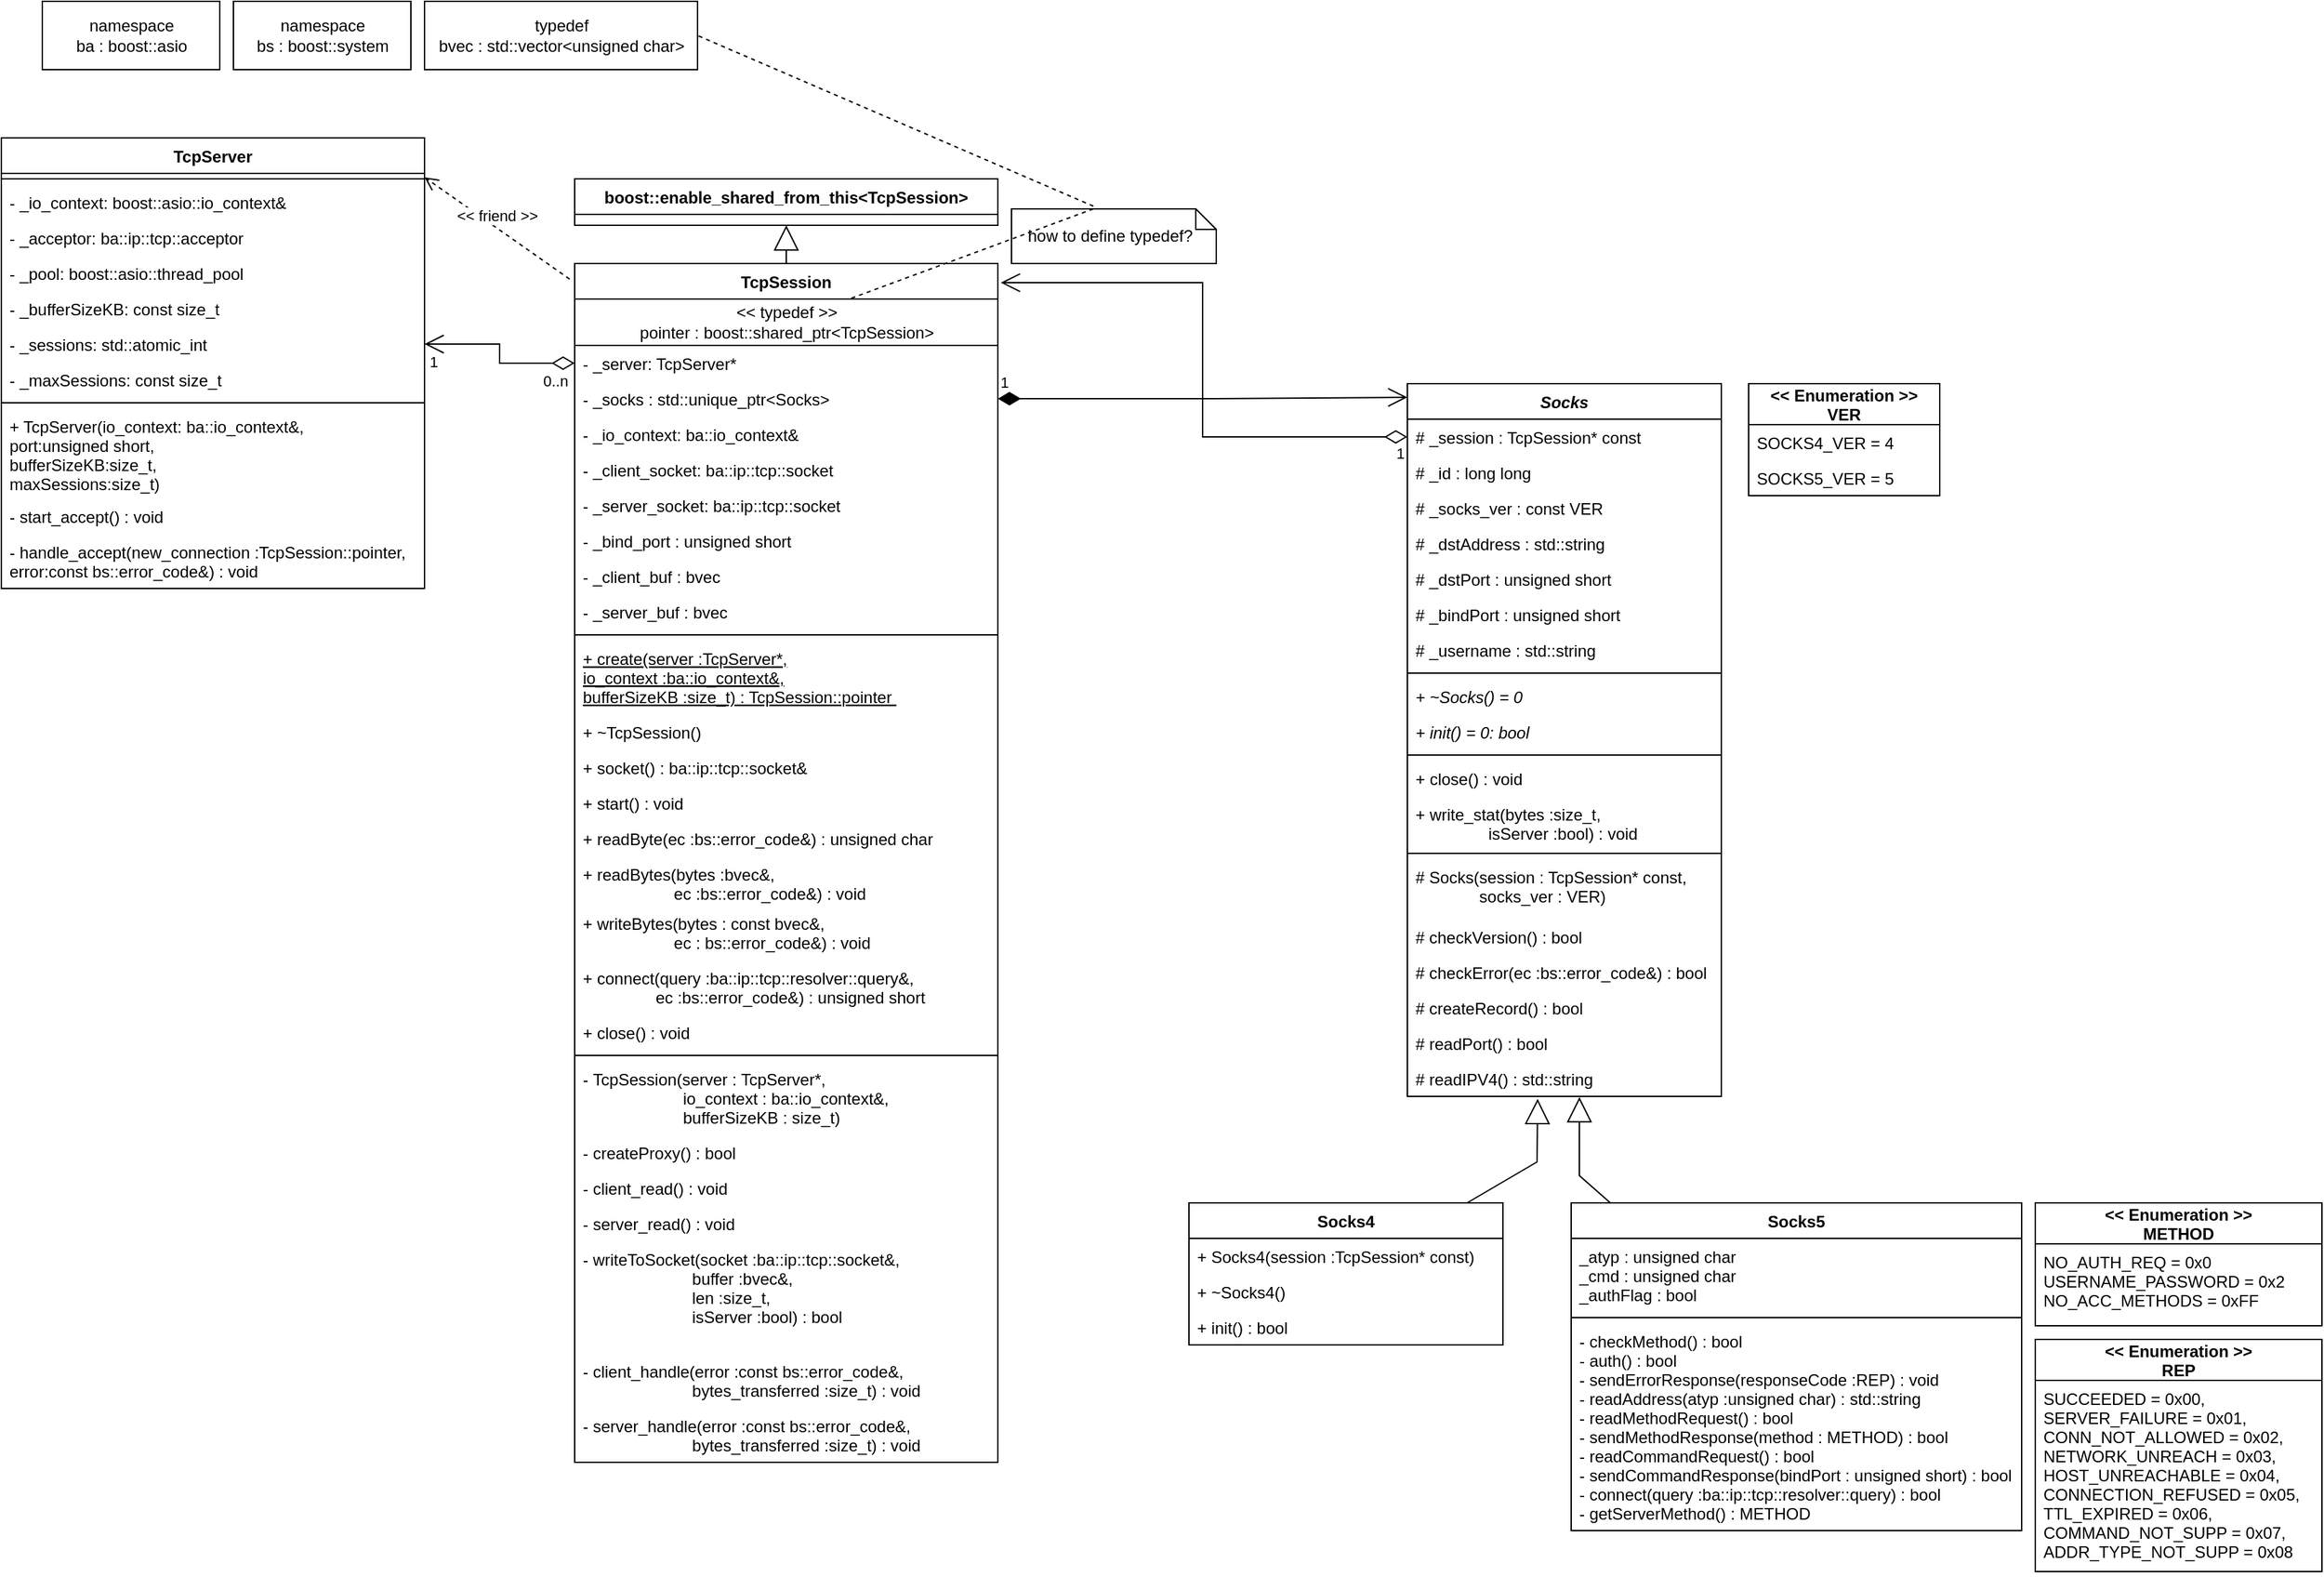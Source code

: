 <mxfile version="20.2.0" type="device"><diagram id="UIJXuqIEiAS7_5lKM8gC" name="Page-1"><mxGraphModel dx="1221" dy="1744" grid="1" gridSize="10" guides="1" tooltips="1" connect="1" arrows="1" fold="1" page="1" pageScale="1" pageWidth="850" pageHeight="1100" math="0" shadow="0"><root><mxCell id="0"/><mxCell id="1" parent="0"/><mxCell id="ldQl-NMYxCOX7F74w5O0-2" value="TcpServer" style="swimlane;fontStyle=1;align=center;verticalAlign=top;childLayout=stackLayout;horizontal=1;startSize=26;horizontalStack=0;resizeParent=1;resizeParentMax=0;resizeLast=0;collapsible=1;marginBottom=0;" parent="1" vertex="1"><mxGeometry x="30" y="40" width="310" height="330" as="geometry"/></mxCell><mxCell id="ldQl-NMYxCOX7F74w5O0-4" value="" style="line;strokeWidth=1;fillColor=none;align=left;verticalAlign=middle;spacingTop=-1;spacingLeft=3;spacingRight=3;rotatable=0;labelPosition=right;points=[];portConstraint=eastwest;" parent="ldQl-NMYxCOX7F74w5O0-2" vertex="1"><mxGeometry y="26" width="310" height="8" as="geometry"/></mxCell><mxCell id="ldQl-NMYxCOX7F74w5O0-3" value="- _io_context: boost::asio::io_context&amp;" style="text;strokeColor=none;fillColor=none;align=left;verticalAlign=top;spacingLeft=4;spacingRight=4;overflow=hidden;rotatable=0;points=[[0,0.5],[1,0.5]];portConstraint=eastwest;" parent="ldQl-NMYxCOX7F74w5O0-2" vertex="1"><mxGeometry y="34" width="310" height="26" as="geometry"/></mxCell><mxCell id="03dQwwkKUg44N4_VkBEl-83" value="- _acceptor: ba::ip::tcp::acceptor" style="text;strokeColor=none;fillColor=none;align=left;verticalAlign=top;spacingLeft=4;spacingRight=4;overflow=hidden;rotatable=0;points=[[0,0.5],[1,0.5]];portConstraint=eastwest;" vertex="1" parent="ldQl-NMYxCOX7F74w5O0-2"><mxGeometry y="60" width="310" height="26" as="geometry"/></mxCell><mxCell id="03dQwwkKUg44N4_VkBEl-84" value="- _pool: boost::asio::thread_pool" style="text;strokeColor=none;fillColor=none;align=left;verticalAlign=top;spacingLeft=4;spacingRight=4;overflow=hidden;rotatable=0;points=[[0,0.5],[1,0.5]];portConstraint=eastwest;" vertex="1" parent="ldQl-NMYxCOX7F74w5O0-2"><mxGeometry y="86" width="310" height="26" as="geometry"/></mxCell><mxCell id="03dQwwkKUg44N4_VkBEl-85" value="- _bufferSizeKB: const size_t" style="text;strokeColor=none;fillColor=none;align=left;verticalAlign=top;spacingLeft=4;spacingRight=4;overflow=hidden;rotatable=0;points=[[0,0.5],[1,0.5]];portConstraint=eastwest;" vertex="1" parent="ldQl-NMYxCOX7F74w5O0-2"><mxGeometry y="112" width="310" height="26" as="geometry"/></mxCell><mxCell id="03dQwwkKUg44N4_VkBEl-86" value="- _sessions: std::atomic_int" style="text;strokeColor=none;fillColor=none;align=left;verticalAlign=top;spacingLeft=4;spacingRight=4;overflow=hidden;rotatable=0;points=[[0,0.5],[1,0.5]];portConstraint=eastwest;" vertex="1" parent="ldQl-NMYxCOX7F74w5O0-2"><mxGeometry y="138" width="310" height="26" as="geometry"/></mxCell><mxCell id="03dQwwkKUg44N4_VkBEl-87" value="- _maxSessions: const size_t" style="text;strokeColor=none;fillColor=none;align=left;verticalAlign=top;spacingLeft=4;spacingRight=4;overflow=hidden;rotatable=0;points=[[0,0.5],[1,0.5]];portConstraint=eastwest;" vertex="1" parent="ldQl-NMYxCOX7F74w5O0-2"><mxGeometry y="164" width="310" height="26" as="geometry"/></mxCell><mxCell id="03dQwwkKUg44N4_VkBEl-88" value="" style="line;strokeWidth=1;fillColor=none;align=left;verticalAlign=middle;spacingTop=-1;spacingLeft=3;spacingRight=3;rotatable=0;labelPosition=right;points=[];portConstraint=eastwest;" vertex="1" parent="ldQl-NMYxCOX7F74w5O0-2"><mxGeometry y="190" width="310" height="8" as="geometry"/></mxCell><mxCell id="03dQwwkKUg44N4_VkBEl-89" value="+ TcpServer(io_context: ba::io_context&amp;, &#10;port:unsigned short,&#10;bufferSizeKB:size_t,&#10;maxSessions:size_t)" style="text;strokeColor=none;fillColor=none;align=left;verticalAlign=top;spacingLeft=4;spacingRight=4;overflow=hidden;rotatable=0;points=[[0,0.5],[1,0.5]];portConstraint=eastwest;labelBackgroundColor=default;" vertex="1" parent="ldQl-NMYxCOX7F74w5O0-2"><mxGeometry y="198" width="310" height="66" as="geometry"/></mxCell><mxCell id="03dQwwkKUg44N4_VkBEl-90" value="- start_accept() : void" style="text;strokeColor=none;fillColor=none;align=left;verticalAlign=top;spacingLeft=4;spacingRight=4;overflow=hidden;rotatable=0;points=[[0,0.5],[1,0.5]];portConstraint=eastwest;" vertex="1" parent="ldQl-NMYxCOX7F74w5O0-2"><mxGeometry y="264" width="310" height="26" as="geometry"/></mxCell><mxCell id="03dQwwkKUg44N4_VkBEl-91" value="- handle_accept(new_connection :TcpSession::pointer,&#10;error:const bs::error_code&amp;) : void" style="text;strokeColor=none;fillColor=none;align=left;verticalAlign=top;spacingLeft=4;spacingRight=4;overflow=hidden;rotatable=0;points=[[0,0.5],[1,0.5]];portConstraint=eastwest;" vertex="1" parent="ldQl-NMYxCOX7F74w5O0-2"><mxGeometry y="290" width="310" height="40" as="geometry"/></mxCell><mxCell id="03dQwwkKUg44N4_VkBEl-92" value="TcpSession" style="swimlane;fontStyle=1;align=center;verticalAlign=top;childLayout=stackLayout;horizontal=1;startSize=26;horizontalStack=0;resizeParent=1;resizeParentMax=0;resizeLast=0;collapsible=1;marginBottom=0;labelBackgroundColor=default;fixedWidth=0;resizable=1;" vertex="1" parent="1"><mxGeometry x="450" y="132" width="310" height="878" as="geometry"/></mxCell><mxCell id="03dQwwkKUg44N4_VkBEl-104" value="&amp;lt;&amp;lt; typedef &amp;gt;&amp;gt;&lt;br&gt;pointer : boost::shared_ptr&amp;lt;TcpSession&amp;gt;" style="html=1;labelBackgroundColor=default;fillColor=default;" vertex="1" parent="03dQwwkKUg44N4_VkBEl-92"><mxGeometry y="26" width="310" height="34" as="geometry"/></mxCell><mxCell id="03dQwwkKUg44N4_VkBEl-93" value="- _server: TcpServer* " style="text;strokeColor=none;fillColor=none;align=left;verticalAlign=top;spacingLeft=4;spacingRight=4;overflow=hidden;rotatable=0;points=[[0,0.5],[1,0.5]];portConstraint=eastwest;labelBackgroundColor=default;" vertex="1" parent="03dQwwkKUg44N4_VkBEl-92"><mxGeometry y="60" width="310" height="26" as="geometry"/></mxCell><mxCell id="03dQwwkKUg44N4_VkBEl-122" value="- _socks : std::unique_ptr&lt;Socks&gt; " style="text;strokeColor=none;fillColor=none;align=left;verticalAlign=top;spacingLeft=4;spacingRight=4;overflow=hidden;rotatable=0;points=[[0,0.5],[1,0.5]];portConstraint=eastwest;labelBackgroundColor=default;" vertex="1" parent="03dQwwkKUg44N4_VkBEl-92"><mxGeometry y="86" width="310" height="26" as="geometry"/></mxCell><mxCell id="03dQwwkKUg44N4_VkBEl-113" value="- _io_context: ba::io_context&amp;" style="text;strokeColor=none;fillColor=none;align=left;verticalAlign=top;spacingLeft=4;spacingRight=4;overflow=hidden;rotatable=0;points=[[0,0.5],[1,0.5]];portConstraint=eastwest;labelBackgroundColor=default;" vertex="1" parent="03dQwwkKUg44N4_VkBEl-92"><mxGeometry y="112" width="310" height="26" as="geometry"/></mxCell><mxCell id="03dQwwkKUg44N4_VkBEl-117" value="- _client_socket: ba::ip::tcp::socket" style="text;strokeColor=none;fillColor=none;align=left;verticalAlign=top;spacingLeft=4;spacingRight=4;overflow=hidden;rotatable=0;points=[[0,0.5],[1,0.5]];portConstraint=eastwest;labelBackgroundColor=default;" vertex="1" parent="03dQwwkKUg44N4_VkBEl-92"><mxGeometry y="138" width="310" height="26" as="geometry"/></mxCell><mxCell id="03dQwwkKUg44N4_VkBEl-118" value="- _server_socket: ba::ip::tcp::socket " style="text;strokeColor=none;fillColor=none;align=left;verticalAlign=top;spacingLeft=4;spacingRight=4;overflow=hidden;rotatable=0;points=[[0,0.5],[1,0.5]];portConstraint=eastwest;labelBackgroundColor=default;" vertex="1" parent="03dQwwkKUg44N4_VkBEl-92"><mxGeometry y="164" width="310" height="26" as="geometry"/></mxCell><mxCell id="03dQwwkKUg44N4_VkBEl-119" value="- _bind_port : unsigned short " style="text;strokeColor=none;fillColor=none;align=left;verticalAlign=top;spacingLeft=4;spacingRight=4;overflow=hidden;rotatable=0;points=[[0,0.5],[1,0.5]];portConstraint=eastwest;labelBackgroundColor=default;" vertex="1" parent="03dQwwkKUg44N4_VkBEl-92"><mxGeometry y="190" width="310" height="26" as="geometry"/></mxCell><mxCell id="03dQwwkKUg44N4_VkBEl-120" value="- _client_buf : bvec " style="text;strokeColor=none;fillColor=none;align=left;verticalAlign=top;spacingLeft=4;spacingRight=4;overflow=hidden;rotatable=0;points=[[0,0.5],[1,0.5]];portConstraint=eastwest;labelBackgroundColor=default;" vertex="1" parent="03dQwwkKUg44N4_VkBEl-92"><mxGeometry y="216" width="310" height="26" as="geometry"/></mxCell><mxCell id="03dQwwkKUg44N4_VkBEl-121" value="- _server_buf : bvec " style="text;strokeColor=none;fillColor=none;align=left;verticalAlign=top;spacingLeft=4;spacingRight=4;overflow=hidden;rotatable=0;points=[[0,0.5],[1,0.5]];portConstraint=eastwest;labelBackgroundColor=default;" vertex="1" parent="03dQwwkKUg44N4_VkBEl-92"><mxGeometry y="242" width="310" height="26" as="geometry"/></mxCell><mxCell id="03dQwwkKUg44N4_VkBEl-94" value="" style="line;strokeWidth=1;fillColor=none;align=left;verticalAlign=middle;spacingTop=-1;spacingLeft=3;spacingRight=3;rotatable=0;labelPosition=right;points=[];portConstraint=eastwest;labelBackgroundColor=default;" vertex="1" parent="03dQwwkKUg44N4_VkBEl-92"><mxGeometry y="268" width="310" height="8" as="geometry"/></mxCell><mxCell id="03dQwwkKUg44N4_VkBEl-95" value="+ create(server :TcpServer*,&#10;io_context :ba::io_context&amp;,&#10;bufferSizeKB :size_t) : TcpSession::pointer " style="text;strokeColor=none;fillColor=none;align=left;verticalAlign=top;spacingLeft=4;spacingRight=4;overflow=hidden;rotatable=0;points=[[0,0.5],[1,0.5]];portConstraint=eastwest;labelBackgroundColor=default;fontStyle=4" vertex="1" parent="03dQwwkKUg44N4_VkBEl-92"><mxGeometry y="276" width="310" height="54" as="geometry"/></mxCell><mxCell id="03dQwwkKUg44N4_VkBEl-123" value="+ ~TcpSession()" style="text;strokeColor=none;fillColor=none;align=left;verticalAlign=top;spacingLeft=4;spacingRight=4;overflow=hidden;rotatable=0;points=[[0,0.5],[1,0.5]];portConstraint=eastwest;labelBackgroundColor=default;" vertex="1" parent="03dQwwkKUg44N4_VkBEl-92"><mxGeometry y="330" width="310" height="26" as="geometry"/></mxCell><mxCell id="03dQwwkKUg44N4_VkBEl-124" value="+ socket() : ba::ip::tcp::socket&amp; " style="text;strokeColor=none;fillColor=none;align=left;verticalAlign=top;spacingLeft=4;spacingRight=4;overflow=hidden;rotatable=0;points=[[0,0.5],[1,0.5]];portConstraint=eastwest;labelBackgroundColor=default;" vertex="1" parent="03dQwwkKUg44N4_VkBEl-92"><mxGeometry y="356" width="310" height="26" as="geometry"/></mxCell><mxCell id="03dQwwkKUg44N4_VkBEl-125" value="+ start() : void" style="text;strokeColor=none;fillColor=none;align=left;verticalAlign=top;spacingLeft=4;spacingRight=4;overflow=hidden;rotatable=0;points=[[0,0.5],[1,0.5]];portConstraint=eastwest;labelBackgroundColor=default;" vertex="1" parent="03dQwwkKUg44N4_VkBEl-92"><mxGeometry y="382" width="310" height="26" as="geometry"/></mxCell><mxCell id="03dQwwkKUg44N4_VkBEl-126" value="+ readByte(ec :bs::error_code&amp;) : unsigned char " style="text;strokeColor=none;fillColor=none;align=left;verticalAlign=top;spacingLeft=4;spacingRight=4;overflow=hidden;rotatable=0;points=[[0,0.5],[1,0.5]];portConstraint=eastwest;labelBackgroundColor=default;" vertex="1" parent="03dQwwkKUg44N4_VkBEl-92"><mxGeometry y="408" width="310" height="26" as="geometry"/></mxCell><mxCell id="03dQwwkKUg44N4_VkBEl-127" value="+ readBytes(bytes :bvec&amp;,&#10;                    ec :bs::error_code&amp;) : void" style="text;strokeColor=none;fillColor=none;align=left;verticalAlign=top;spacingLeft=4;spacingRight=4;overflow=hidden;rotatable=0;points=[[0,0.5],[1,0.5]];portConstraint=eastwest;labelBackgroundColor=default;" vertex="1" parent="03dQwwkKUg44N4_VkBEl-92"><mxGeometry y="434" width="310" height="36" as="geometry"/></mxCell><mxCell id="03dQwwkKUg44N4_VkBEl-128" value="+ writeBytes(bytes : const bvec&amp;,&#10;                    ec : bs::error_code&amp;) : void " style="text;strokeColor=none;fillColor=none;align=left;verticalAlign=top;spacingLeft=4;spacingRight=4;overflow=hidden;rotatable=0;points=[[0,0.5],[1,0.5]];portConstraint=eastwest;labelBackgroundColor=default;" vertex="1" parent="03dQwwkKUg44N4_VkBEl-92"><mxGeometry y="470" width="310" height="40" as="geometry"/></mxCell><mxCell id="03dQwwkKUg44N4_VkBEl-129" value="+ connect(query :ba::ip::tcp::resolver::query&amp;,&#10;                ec :bs::error_code&amp;) : unsigned short " style="text;strokeColor=none;fillColor=none;align=left;verticalAlign=top;spacingLeft=4;spacingRight=4;overflow=hidden;rotatable=0;points=[[0,0.5],[1,0.5]];portConstraint=eastwest;labelBackgroundColor=default;" vertex="1" parent="03dQwwkKUg44N4_VkBEl-92"><mxGeometry y="510" width="310" height="40" as="geometry"/></mxCell><mxCell id="03dQwwkKUg44N4_VkBEl-130" value="+ close() : void" style="text;strokeColor=none;fillColor=none;align=left;verticalAlign=top;spacingLeft=4;spacingRight=4;overflow=hidden;rotatable=0;points=[[0,0.5],[1,0.5]];portConstraint=eastwest;labelBackgroundColor=default;" vertex="1" parent="03dQwwkKUg44N4_VkBEl-92"><mxGeometry y="550" width="310" height="26" as="geometry"/></mxCell><mxCell id="03dQwwkKUg44N4_VkBEl-138" value="" style="line;strokeWidth=1;fillColor=none;align=left;verticalAlign=middle;spacingTop=-1;spacingLeft=3;spacingRight=3;rotatable=0;labelPosition=right;points=[];portConstraint=eastwest;labelBackgroundColor=default;" vertex="1" parent="03dQwwkKUg44N4_VkBEl-92"><mxGeometry y="576" width="310" height="8" as="geometry"/></mxCell><mxCell id="03dQwwkKUg44N4_VkBEl-131" value="- TcpSession(server : TcpServer*,&#10;                      io_context : ba::io_context&amp;,&#10;                      bufferSizeKB : size_t)" style="text;strokeColor=none;fillColor=none;align=left;verticalAlign=top;spacingLeft=4;spacingRight=4;overflow=hidden;rotatable=0;points=[[0,0.5],[1,0.5]];portConstraint=eastwest;labelBackgroundColor=default;" vertex="1" parent="03dQwwkKUg44N4_VkBEl-92"><mxGeometry y="584" width="310" height="54" as="geometry"/></mxCell><mxCell id="03dQwwkKUg44N4_VkBEl-132" value="- createProxy() : bool " style="text;strokeColor=none;fillColor=none;align=left;verticalAlign=top;spacingLeft=4;spacingRight=4;overflow=hidden;rotatable=0;points=[[0,0.5],[1,0.5]];portConstraint=eastwest;labelBackgroundColor=default;" vertex="1" parent="03dQwwkKUg44N4_VkBEl-92"><mxGeometry y="638" width="310" height="26" as="geometry"/></mxCell><mxCell id="03dQwwkKUg44N4_VkBEl-133" value="- client_read() : void" style="text;strokeColor=none;fillColor=none;align=left;verticalAlign=top;spacingLeft=4;spacingRight=4;overflow=hidden;rotatable=0;points=[[0,0.5],[1,0.5]];portConstraint=eastwest;labelBackgroundColor=default;" vertex="1" parent="03dQwwkKUg44N4_VkBEl-92"><mxGeometry y="664" width="310" height="26" as="geometry"/></mxCell><mxCell id="03dQwwkKUg44N4_VkBEl-134" value="- server_read() : void" style="text;strokeColor=none;fillColor=none;align=left;verticalAlign=top;spacingLeft=4;spacingRight=4;overflow=hidden;rotatable=0;points=[[0,0.5],[1,0.5]];portConstraint=eastwest;labelBackgroundColor=default;" vertex="1" parent="03dQwwkKUg44N4_VkBEl-92"><mxGeometry y="690" width="310" height="26" as="geometry"/></mxCell><mxCell id="03dQwwkKUg44N4_VkBEl-135" value="- writeToSocket(socket :ba::ip::tcp::socket&amp;,&#10;                        buffer :bvec&amp;,&#10;                        len :size_t,&#10;                        isServer :bool) : bool " style="text;strokeColor=none;fillColor=none;align=left;verticalAlign=top;spacingLeft=4;spacingRight=4;overflow=hidden;rotatable=0;points=[[0,0.5],[1,0.5]];portConstraint=eastwest;labelBackgroundColor=default;" vertex="1" parent="03dQwwkKUg44N4_VkBEl-92"><mxGeometry y="716" width="310" height="82" as="geometry"/></mxCell><mxCell id="03dQwwkKUg44N4_VkBEl-136" value="- client_handle(error :const bs::error_code&amp;,&#10;                        bytes_transferred :size_t) : void " style="text;strokeColor=none;fillColor=none;align=left;verticalAlign=top;spacingLeft=4;spacingRight=4;overflow=hidden;rotatable=0;points=[[0,0.5],[1,0.5]];portConstraint=eastwest;labelBackgroundColor=default;" vertex="1" parent="03dQwwkKUg44N4_VkBEl-92"><mxGeometry y="798" width="310" height="40" as="geometry"/></mxCell><mxCell id="03dQwwkKUg44N4_VkBEl-137" value="- server_handle(error :const bs::error_code&amp;,&#10;                        bytes_transferred :size_t) : void " style="text;strokeColor=none;fillColor=none;align=left;verticalAlign=top;spacingLeft=4;spacingRight=4;overflow=hidden;rotatable=0;points=[[0,0.5],[1,0.5]];portConstraint=eastwest;labelBackgroundColor=default;" vertex="1" parent="03dQwwkKUg44N4_VkBEl-92"><mxGeometry y="838" width="310" height="40" as="geometry"/></mxCell><mxCell id="03dQwwkKUg44N4_VkBEl-96" value="&amp;lt;&amp;lt; friend &amp;gt;&amp;gt;" style="html=1;verticalAlign=bottom;endArrow=open;dashed=1;endSize=8;rounded=0;entryX=1;entryY=0.356;entryDx=0;entryDy=0;entryPerimeter=0;exitX=-0.012;exitY=0.013;exitDx=0;exitDy=0;exitPerimeter=0;" edge="1" parent="1" source="03dQwwkKUg44N4_VkBEl-92" target="ldQl-NMYxCOX7F74w5O0-4"><mxGeometry relative="1" as="geometry"><mxPoint x="470" y="130" as="sourcePoint"/><mxPoint x="350" y="50" as="targetPoint"/></mxGeometry></mxCell><mxCell id="03dQwwkKUg44N4_VkBEl-97" value="boost::enable_shared_from_this&lt;TcpSession&gt;" style="swimlane;fontStyle=1;align=center;verticalAlign=top;childLayout=stackLayout;horizontal=1;startSize=26;horizontalStack=0;resizeParent=1;resizeParentMax=0;resizeLast=0;collapsible=1;marginBottom=0;labelBackgroundColor=default;" vertex="1" parent="1"><mxGeometry x="450" y="70" width="310" height="34" as="geometry"/></mxCell><mxCell id="03dQwwkKUg44N4_VkBEl-101" value="" style="endArrow=block;endSize=16;endFill=0;html=1;rounded=0;" edge="1" parent="1" source="03dQwwkKUg44N4_VkBEl-92" target="03dQwwkKUg44N4_VkBEl-97"><mxGeometry width="160" relative="1" as="geometry"><mxPoint x="490" y="150" as="sourcePoint"/><mxPoint x="650" y="150" as="targetPoint"/></mxGeometry></mxCell><mxCell id="03dQwwkKUg44N4_VkBEl-107" value="how to define typedef?" style="shape=note;size=15;align=left;spacingLeft=10;html=1;whiteSpace=wrap;labelBackgroundColor=default;fillColor=default;" vertex="1" parent="1"><mxGeometry x="770" y="92" width="150" height="40" as="geometry"/></mxCell><mxCell id="03dQwwkKUg44N4_VkBEl-108" value="" style="edgeStyle=none;endArrow=none;exitX=0.4;exitY=0;dashed=1;html=1;rounded=0;" edge="1" source="03dQwwkKUg44N4_VkBEl-107" parent="1" target="03dQwwkKUg44N4_VkBEl-104"><mxGeometry x="1" relative="1" as="geometry"><mxPoint x="620" y="290" as="targetPoint"/></mxGeometry></mxCell><mxCell id="03dQwwkKUg44N4_VkBEl-110" value="" style="endArrow=open;html=1;endSize=12;startArrow=diamondThin;startSize=14;startFill=0;edgeStyle=orthogonalEdgeStyle;rounded=0;" edge="1" parent="1" source="03dQwwkKUg44N4_VkBEl-93" target="03dQwwkKUg44N4_VkBEl-86"><mxGeometry relative="1" as="geometry"><mxPoint x="425" y="260" as="sourcePoint"/><mxPoint x="340" y="70" as="targetPoint"/><Array as="points"/></mxGeometry></mxCell><mxCell id="03dQwwkKUg44N4_VkBEl-111" value="0..n" style="edgeLabel;resizable=0;html=1;align=left;verticalAlign=top;labelBackgroundColor=default;fillColor=default;" connectable="0" vertex="1" parent="03dQwwkKUg44N4_VkBEl-110"><mxGeometry x="-1" relative="1" as="geometry"><mxPoint x="-25" as="offset"/></mxGeometry></mxCell><mxCell id="03dQwwkKUg44N4_VkBEl-112" value="1" style="edgeLabel;resizable=0;html=1;align=right;verticalAlign=top;labelBackgroundColor=default;fillColor=default;" connectable="0" vertex="1" parent="03dQwwkKUg44N4_VkBEl-110"><mxGeometry x="1" relative="1" as="geometry"><mxPoint x="10" as="offset"/></mxGeometry></mxCell><mxCell id="03dQwwkKUg44N4_VkBEl-114" value="namespace&lt;br&gt;ba : boost::asio" style="html=1;labelBackgroundColor=default;fillColor=default;" vertex="1" parent="1"><mxGeometry x="60" y="-60" width="130" height="50" as="geometry"/></mxCell><mxCell id="03dQwwkKUg44N4_VkBEl-115" value="namespace&lt;br&gt;bs : boost::system" style="html=1;labelBackgroundColor=default;fillColor=default;" vertex="1" parent="1"><mxGeometry x="200" y="-60" width="130" height="50" as="geometry"/></mxCell><mxCell id="03dQwwkKUg44N4_VkBEl-116" value="typedef&lt;br&gt;bvec : std::vector&amp;lt;unsigned char&amp;gt;" style="html=1;labelBackgroundColor=default;fillColor=default;" vertex="1" parent="1"><mxGeometry x="340" y="-60" width="200" height="50" as="geometry"/></mxCell><mxCell id="03dQwwkKUg44N4_VkBEl-139" value="Socks" style="swimlane;fontStyle=3;align=center;verticalAlign=top;childLayout=stackLayout;horizontal=1;startSize=26;horizontalStack=0;resizeParent=1;resizeParentMax=0;resizeLast=0;collapsible=1;marginBottom=0;labelBackgroundColor=default;fillColor=default;" vertex="1" parent="1"><mxGeometry x="1060" y="220" width="230" height="522" as="geometry"/></mxCell><mxCell id="03dQwwkKUg44N4_VkBEl-140" value="# _session : TcpSession* const" style="text;strokeColor=none;fillColor=none;align=left;verticalAlign=top;spacingLeft=4;spacingRight=4;overflow=hidden;rotatable=0;points=[[0,0.5],[1,0.5]];portConstraint=eastwest;labelBackgroundColor=default;" vertex="1" parent="03dQwwkKUg44N4_VkBEl-139"><mxGeometry y="26" width="230" height="26" as="geometry"/></mxCell><mxCell id="03dQwwkKUg44N4_VkBEl-146" value="# _id : long long " style="text;strokeColor=none;fillColor=none;align=left;verticalAlign=top;spacingLeft=4;spacingRight=4;overflow=hidden;rotatable=0;points=[[0,0.5],[1,0.5]];portConstraint=eastwest;labelBackgroundColor=default;" vertex="1" parent="03dQwwkKUg44N4_VkBEl-139"><mxGeometry y="52" width="230" height="26" as="geometry"/></mxCell><mxCell id="03dQwwkKUg44N4_VkBEl-147" value="# _socks_ver : const VER " style="text;strokeColor=none;fillColor=none;align=left;verticalAlign=top;spacingLeft=4;spacingRight=4;overflow=hidden;rotatable=0;points=[[0,0.5],[1,0.5]];portConstraint=eastwest;labelBackgroundColor=default;" vertex="1" parent="03dQwwkKUg44N4_VkBEl-139"><mxGeometry y="78" width="230" height="26" as="geometry"/></mxCell><mxCell id="03dQwwkKUg44N4_VkBEl-148" value="# _dstAddress : std::string " style="text;strokeColor=none;fillColor=none;align=left;verticalAlign=top;spacingLeft=4;spacingRight=4;overflow=hidden;rotatable=0;points=[[0,0.5],[1,0.5]];portConstraint=eastwest;labelBackgroundColor=default;" vertex="1" parent="03dQwwkKUg44N4_VkBEl-139"><mxGeometry y="104" width="230" height="26" as="geometry"/></mxCell><mxCell id="03dQwwkKUg44N4_VkBEl-150" value="# _dstPort : unsigned short" style="text;strokeColor=none;fillColor=none;align=left;verticalAlign=top;spacingLeft=4;spacingRight=4;overflow=hidden;rotatable=0;points=[[0,0.5],[1,0.5]];portConstraint=eastwest;labelBackgroundColor=default;" vertex="1" parent="03dQwwkKUg44N4_VkBEl-139"><mxGeometry y="130" width="230" height="26" as="geometry"/></mxCell><mxCell id="03dQwwkKUg44N4_VkBEl-151" value="# _bindPort : unsigned short " style="text;strokeColor=none;fillColor=none;align=left;verticalAlign=top;spacingLeft=4;spacingRight=4;overflow=hidden;rotatable=0;points=[[0,0.5],[1,0.5]];portConstraint=eastwest;labelBackgroundColor=default;" vertex="1" parent="03dQwwkKUg44N4_VkBEl-139"><mxGeometry y="156" width="230" height="26" as="geometry"/></mxCell><mxCell id="03dQwwkKUg44N4_VkBEl-152" value="# _username : std::string " style="text;strokeColor=none;fillColor=none;align=left;verticalAlign=top;spacingLeft=4;spacingRight=4;overflow=hidden;rotatable=0;points=[[0,0.5],[1,0.5]];portConstraint=eastwest;labelBackgroundColor=default;" vertex="1" parent="03dQwwkKUg44N4_VkBEl-139"><mxGeometry y="182" width="230" height="26" as="geometry"/></mxCell><mxCell id="03dQwwkKUg44N4_VkBEl-141" value="" style="line;strokeWidth=1;fillColor=none;align=left;verticalAlign=middle;spacingTop=-1;spacingLeft=3;spacingRight=3;rotatable=0;labelPosition=right;points=[];portConstraint=eastwest;labelBackgroundColor=default;" vertex="1" parent="03dQwwkKUg44N4_VkBEl-139"><mxGeometry y="208" width="230" height="8" as="geometry"/></mxCell><mxCell id="03dQwwkKUg44N4_VkBEl-159" value="+ ~Socks() = 0" style="text;strokeColor=none;fillColor=none;align=left;verticalAlign=top;spacingLeft=4;spacingRight=4;overflow=hidden;rotatable=0;points=[[0,0.5],[1,0.5]];portConstraint=eastwest;labelBackgroundColor=default;fontStyle=2" vertex="1" parent="03dQwwkKUg44N4_VkBEl-139"><mxGeometry y="216" width="230" height="26" as="geometry"/></mxCell><mxCell id="03dQwwkKUg44N4_VkBEl-160" value="+ init() = 0: bool " style="text;strokeColor=none;fillColor=none;align=left;verticalAlign=top;spacingLeft=4;spacingRight=4;overflow=hidden;rotatable=0;points=[[0,0.5],[1,0.5]];portConstraint=eastwest;labelBackgroundColor=default;fontStyle=2" vertex="1" parent="03dQwwkKUg44N4_VkBEl-139"><mxGeometry y="242" width="230" height="26" as="geometry"/></mxCell><mxCell id="03dQwwkKUg44N4_VkBEl-163" value="" style="line;strokeWidth=1;fillColor=none;align=left;verticalAlign=middle;spacingTop=-1;spacingLeft=3;spacingRight=3;rotatable=0;labelPosition=right;points=[];portConstraint=eastwest;labelBackgroundColor=default;" vertex="1" parent="03dQwwkKUg44N4_VkBEl-139"><mxGeometry y="268" width="230" height="8" as="geometry"/></mxCell><mxCell id="03dQwwkKUg44N4_VkBEl-161" value="+ close() : void" style="text;strokeColor=none;fillColor=none;align=left;verticalAlign=top;spacingLeft=4;spacingRight=4;overflow=hidden;rotatable=0;points=[[0,0.5],[1,0.5]];portConstraint=eastwest;labelBackgroundColor=default;fontStyle=0" vertex="1" parent="03dQwwkKUg44N4_VkBEl-139"><mxGeometry y="276" width="230" height="26" as="geometry"/></mxCell><mxCell id="03dQwwkKUg44N4_VkBEl-162" value="+ write_stat(bytes :size_t,&#10;                isServer :bool) : void " style="text;strokeColor=none;fillColor=none;align=left;verticalAlign=top;spacingLeft=4;spacingRight=4;overflow=hidden;rotatable=0;points=[[0,0.5],[1,0.5]];portConstraint=eastwest;labelBackgroundColor=default;" vertex="1" parent="03dQwwkKUg44N4_VkBEl-139"><mxGeometry y="302" width="230" height="38" as="geometry"/></mxCell><mxCell id="03dQwwkKUg44N4_VkBEl-158" value="" style="line;strokeWidth=1;fillColor=none;align=left;verticalAlign=middle;spacingTop=-1;spacingLeft=3;spacingRight=3;rotatable=0;labelPosition=right;points=[];portConstraint=eastwest;labelBackgroundColor=default;" vertex="1" parent="03dQwwkKUg44N4_VkBEl-139"><mxGeometry y="340" width="230" height="8" as="geometry"/></mxCell><mxCell id="03dQwwkKUg44N4_VkBEl-142" value="# Socks(session : TcpSession* const,&#10;              socks_ver : VER)" style="text;strokeColor=none;fillColor=none;align=left;verticalAlign=top;spacingLeft=4;spacingRight=4;overflow=hidden;rotatable=0;points=[[0,0.5],[1,0.5]];portConstraint=eastwest;labelBackgroundColor=default;" vertex="1" parent="03dQwwkKUg44N4_VkBEl-139"><mxGeometry y="348" width="230" height="44" as="geometry"/></mxCell><mxCell id="03dQwwkKUg44N4_VkBEl-153" value="# checkVersion() : bool " style="text;strokeColor=none;fillColor=none;align=left;verticalAlign=top;spacingLeft=4;spacingRight=4;overflow=hidden;rotatable=0;points=[[0,0.5],[1,0.5]];portConstraint=eastwest;labelBackgroundColor=default;" vertex="1" parent="03dQwwkKUg44N4_VkBEl-139"><mxGeometry y="392" width="230" height="26" as="geometry"/></mxCell><mxCell id="03dQwwkKUg44N4_VkBEl-154" value="# checkError(ec :bs::error_code&amp;) : bool " style="text;strokeColor=none;fillColor=none;align=left;verticalAlign=top;spacingLeft=4;spacingRight=4;overflow=hidden;rotatable=0;points=[[0,0.5],[1,0.5]];portConstraint=eastwest;labelBackgroundColor=default;" vertex="1" parent="03dQwwkKUg44N4_VkBEl-139"><mxGeometry y="418" width="230" height="26" as="geometry"/></mxCell><mxCell id="03dQwwkKUg44N4_VkBEl-155" value="# createRecord() : bool" style="text;strokeColor=none;fillColor=none;align=left;verticalAlign=top;spacingLeft=4;spacingRight=4;overflow=hidden;rotatable=0;points=[[0,0.5],[1,0.5]];portConstraint=eastwest;labelBackgroundColor=default;" vertex="1" parent="03dQwwkKUg44N4_VkBEl-139"><mxGeometry y="444" width="230" height="26" as="geometry"/></mxCell><mxCell id="03dQwwkKUg44N4_VkBEl-156" value="# readPort() : bool " style="text;strokeColor=none;fillColor=none;align=left;verticalAlign=top;spacingLeft=4;spacingRight=4;overflow=hidden;rotatable=0;points=[[0,0.5],[1,0.5]];portConstraint=eastwest;labelBackgroundColor=default;" vertex="1" parent="03dQwwkKUg44N4_VkBEl-139"><mxGeometry y="470" width="230" height="26" as="geometry"/></mxCell><mxCell id="03dQwwkKUg44N4_VkBEl-157" value="# readIPV4() : std::string " style="text;strokeColor=none;fillColor=none;align=left;verticalAlign=top;spacingLeft=4;spacingRight=4;overflow=hidden;rotatable=0;points=[[0,0.5],[1,0.5]];portConstraint=eastwest;labelBackgroundColor=default;" vertex="1" parent="03dQwwkKUg44N4_VkBEl-139"><mxGeometry y="496" width="230" height="26" as="geometry"/></mxCell><mxCell id="03dQwwkKUg44N4_VkBEl-143" value="1" style="endArrow=open;html=1;endSize=12;startArrow=diamondThin;startSize=14;startFill=1;edgeStyle=orthogonalEdgeStyle;align=left;verticalAlign=bottom;rounded=0;" edge="1" parent="1" source="03dQwwkKUg44N4_VkBEl-122"><mxGeometry x="-1" y="3" relative="1" as="geometry"><mxPoint x="760" y="230" as="sourcePoint"/><mxPoint x="1060" y="230" as="targetPoint"/></mxGeometry></mxCell><mxCell id="03dQwwkKUg44N4_VkBEl-144" value="" style="edgeStyle=none;endArrow=none;dashed=1;html=1;rounded=0;entryX=1;entryY=0.5;entryDx=0;entryDy=0;" edge="1" parent="1" target="03dQwwkKUg44N4_VkBEl-116"><mxGeometry x="1" relative="1" as="geometry"><mxPoint x="661.084" y="168" as="targetPoint"/><mxPoint x="830" y="90" as="sourcePoint"/></mxGeometry></mxCell><mxCell id="03dQwwkKUg44N4_VkBEl-145" value="1" style="endArrow=open;html=1;endSize=12;startArrow=diamondThin;startSize=14;startFill=0;edgeStyle=orthogonalEdgeStyle;align=left;verticalAlign=bottom;rounded=0;entryX=1.007;entryY=0.016;entryDx=0;entryDy=0;entryPerimeter=0;" edge="1" parent="1" source="03dQwwkKUg44N4_VkBEl-140" target="03dQwwkKUg44N4_VkBEl-92"><mxGeometry x="-0.951" y="21" relative="1" as="geometry"><mxPoint x="1040" y="280" as="sourcePoint"/><mxPoint x="770" y="242" as="targetPoint"/><mxPoint as="offset"/></mxGeometry></mxCell><mxCell id="03dQwwkKUg44N4_VkBEl-164" value="&lt;&lt; Enumeration &gt;&gt;&#10;VER" style="swimlane;fontStyle=1;childLayout=stackLayout;horizontal=1;startSize=30;fillColor=none;horizontalStack=0;resizeParent=1;resizeParentMax=0;resizeLast=0;collapsible=1;marginBottom=0;labelBackgroundColor=default;" vertex="1" parent="1"><mxGeometry x="1310" y="220" width="140" height="82" as="geometry"/></mxCell><mxCell id="03dQwwkKUg44N4_VkBEl-165" value="SOCKS4_VER = 4" style="text;strokeColor=none;fillColor=none;align=left;verticalAlign=top;spacingLeft=4;spacingRight=4;overflow=hidden;rotatable=0;points=[[0,0.5],[1,0.5]];portConstraint=eastwest;labelBackgroundColor=default;" vertex="1" parent="03dQwwkKUg44N4_VkBEl-164"><mxGeometry y="30" width="140" height="26" as="geometry"/></mxCell><mxCell id="03dQwwkKUg44N4_VkBEl-166" value="SOCKS5_VER = 5" style="text;strokeColor=none;fillColor=none;align=left;verticalAlign=top;spacingLeft=4;spacingRight=4;overflow=hidden;rotatable=0;points=[[0,0.5],[1,0.5]];portConstraint=eastwest;labelBackgroundColor=default;" vertex="1" parent="03dQwwkKUg44N4_VkBEl-164"><mxGeometry y="56" width="140" height="26" as="geometry"/></mxCell><mxCell id="03dQwwkKUg44N4_VkBEl-168" value="Socks4" style="swimlane;fontStyle=1;childLayout=stackLayout;horizontal=1;startSize=26;fillColor=none;horizontalStack=0;resizeParent=1;resizeParentMax=0;resizeLast=0;collapsible=1;marginBottom=0;labelBackgroundColor=default;" vertex="1" parent="1"><mxGeometry x="900" y="820" width="230" height="104" as="geometry"/></mxCell><mxCell id="03dQwwkKUg44N4_VkBEl-169" value="+ Socks4(session :TcpSession* const)" style="text;strokeColor=none;fillColor=none;align=left;verticalAlign=top;spacingLeft=4;spacingRight=4;overflow=hidden;rotatable=0;points=[[0,0.5],[1,0.5]];portConstraint=eastwest;labelBackgroundColor=default;" vertex="1" parent="03dQwwkKUg44N4_VkBEl-168"><mxGeometry y="26" width="230" height="26" as="geometry"/></mxCell><mxCell id="03dQwwkKUg44N4_VkBEl-170" value="+ ~Socks4()" style="text;strokeColor=none;fillColor=none;align=left;verticalAlign=top;spacingLeft=4;spacingRight=4;overflow=hidden;rotatable=0;points=[[0,0.5],[1,0.5]];portConstraint=eastwest;labelBackgroundColor=default;" vertex="1" parent="03dQwwkKUg44N4_VkBEl-168"><mxGeometry y="52" width="230" height="26" as="geometry"/></mxCell><mxCell id="03dQwwkKUg44N4_VkBEl-171" value="+ init() : bool" style="text;strokeColor=none;fillColor=none;align=left;verticalAlign=top;spacingLeft=4;spacingRight=4;overflow=hidden;rotatable=0;points=[[0,0.5],[1,0.5]];portConstraint=eastwest;labelBackgroundColor=default;" vertex="1" parent="03dQwwkKUg44N4_VkBEl-168"><mxGeometry y="78" width="230" height="26" as="geometry"/></mxCell><mxCell id="03dQwwkKUg44N4_VkBEl-172" value="" style="endArrow=block;endSize=16;endFill=0;html=1;rounded=0;entryX=0.415;entryY=1.069;entryDx=0;entryDy=0;entryPerimeter=0;" edge="1" parent="1" source="03dQwwkKUg44N4_VkBEl-168" target="03dQwwkKUg44N4_VkBEl-157"><mxGeometry x="-1" y="118" width="160" relative="1" as="geometry"><mxPoint x="1120" y="820" as="sourcePoint"/><mxPoint x="1010" y="750" as="targetPoint"/><Array as="points"><mxPoint x="1155" y="790"/></Array><mxPoint x="-22" y="27" as="offset"/></mxGeometry></mxCell><mxCell id="03dQwwkKUg44N4_VkBEl-177" value="Socks5" style="swimlane;fontStyle=1;align=center;verticalAlign=top;childLayout=stackLayout;horizontal=1;startSize=26;horizontalStack=0;resizeParent=1;resizeParentMax=0;resizeLast=0;collapsible=1;marginBottom=0;labelBackgroundColor=default;fillColor=default;" vertex="1" parent="1"><mxGeometry x="1180" y="820" width="330" height="240" as="geometry"/></mxCell><mxCell id="03dQwwkKUg44N4_VkBEl-178" value="_atyp : unsigned char&#10;_cmd : unsigned char &#10;_authFlag : bool " style="text;strokeColor=none;fillColor=none;align=left;verticalAlign=top;spacingLeft=4;spacingRight=4;overflow=hidden;rotatable=0;points=[[0,0.5],[1,0.5]];portConstraint=eastwest;labelBackgroundColor=default;" vertex="1" parent="03dQwwkKUg44N4_VkBEl-177"><mxGeometry y="26" width="330" height="54" as="geometry"/></mxCell><mxCell id="03dQwwkKUg44N4_VkBEl-179" value="" style="line;strokeWidth=1;fillColor=none;align=left;verticalAlign=middle;spacingTop=-1;spacingLeft=3;spacingRight=3;rotatable=0;labelPosition=right;points=[];portConstraint=eastwest;labelBackgroundColor=default;" vertex="1" parent="03dQwwkKUg44N4_VkBEl-177"><mxGeometry y="80" width="330" height="8" as="geometry"/></mxCell><mxCell id="03dQwwkKUg44N4_VkBEl-180" value="- checkMethod() : bool &#10;- auth() : bool&#10;- sendErrorResponse(responseCode :REP) : void&#10;- readAddress(atyp :unsigned char) : std::string&#10;- readMethodRequest() : bool&#10;- sendMethodResponse(method : METHOD) : bool&#10;- readCommandRequest() : bool&#10;- sendCommandResponse(bindPort : unsigned short) : bool&#10;- connect(query :ba::ip::tcp::resolver::query) : bool&#10;- getServerMethod() : METHOD " style="text;strokeColor=none;fillColor=none;align=left;verticalAlign=top;spacingLeft=4;spacingRight=4;overflow=hidden;rotatable=0;points=[[0,0.5],[1,0.5]];portConstraint=eastwest;labelBackgroundColor=default;" vertex="1" parent="03dQwwkKUg44N4_VkBEl-177"><mxGeometry y="88" width="330" height="152" as="geometry"/></mxCell><mxCell id="03dQwwkKUg44N4_VkBEl-181" value="" style="endArrow=block;endSize=16;endFill=0;html=1;rounded=0;entryX=0.548;entryY=1.019;entryDx=0;entryDy=0;entryPerimeter=0;" edge="1" parent="1" source="03dQwwkKUg44N4_VkBEl-177" target="03dQwwkKUg44N4_VkBEl-157"><mxGeometry x="-1" y="118" width="160" relative="1" as="geometry"><mxPoint x="1113.78" y="830" as="sourcePoint"/><mxPoint x="1165.45" y="753.794" as="targetPoint"/><Array as="points"><mxPoint x="1186" y="800"/></Array><mxPoint x="-22" y="27" as="offset"/></mxGeometry></mxCell><mxCell id="03dQwwkKUg44N4_VkBEl-194" value="&lt;&lt; Enumeration &gt;&gt;&#10;METHOD" style="swimlane;fontStyle=1;childLayout=stackLayout;horizontal=1;startSize=30;fillColor=none;horizontalStack=0;resizeParent=1;resizeParentMax=0;resizeLast=0;collapsible=1;marginBottom=0;labelBackgroundColor=default;" vertex="1" parent="1"><mxGeometry x="1520" y="820" width="210" height="90" as="geometry"/></mxCell><mxCell id="03dQwwkKUg44N4_VkBEl-195" value="NO_AUTH_REQ = 0x0&#10;&#9;USERNAME_PASSWORD = 0x2&#10;NO_ACC_METHODS = 0xFF" style="text;strokeColor=none;fillColor=none;align=left;verticalAlign=top;spacingLeft=4;spacingRight=4;overflow=hidden;rotatable=0;points=[[0,0.5],[1,0.5]];portConstraint=eastwest;labelBackgroundColor=default;" vertex="1" parent="03dQwwkKUg44N4_VkBEl-194"><mxGeometry y="30" width="210" height="60" as="geometry"/></mxCell><mxCell id="03dQwwkKUg44N4_VkBEl-197" value="&lt;&lt; Enumeration &gt;&gt;&#10;REP" style="swimlane;fontStyle=1;childLayout=stackLayout;horizontal=1;startSize=30;fillColor=none;horizontalStack=0;resizeParent=1;resizeParentMax=0;resizeLast=0;collapsible=1;marginBottom=0;labelBackgroundColor=default;" vertex="1" parent="1"><mxGeometry x="1520" y="920" width="210" height="170" as="geometry"/></mxCell><mxCell id="03dQwwkKUg44N4_VkBEl-198" value="SUCCEEDED = 0x00,&#10;&#9;SERVER_FAILURE = 0x01,&#10;&#9;CONN_NOT_ALLOWED = 0x02,&#10;&#9;NETWORK_UNREACH = 0x03,&#10;&#9;HOST_UNREACHABLE = 0x04,&#10;&#9;CONNECTION_REFUSED = 0x05,&#10;&#9;TTL_EXPIRED = 0x06,&#10;&#9;COMMAND_NOT_SUPP = 0x07,&#10;&#9;ADDR_TYPE_NOT_SUPP = 0x08" style="text;strokeColor=none;fillColor=none;align=left;verticalAlign=top;spacingLeft=4;spacingRight=4;overflow=hidden;rotatable=0;points=[[0,0.5],[1,0.5]];portConstraint=eastwest;labelBackgroundColor=default;" vertex="1" parent="03dQwwkKUg44N4_VkBEl-197"><mxGeometry y="30" width="210" height="140" as="geometry"/></mxCell></root></mxGraphModel></diagram></mxfile>